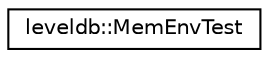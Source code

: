 digraph "Graphical Class Hierarchy"
{
  edge [fontname="Helvetica",fontsize="10",labelfontname="Helvetica",labelfontsize="10"];
  node [fontname="Helvetica",fontsize="10",shape=record];
  rankdir="LR";
  Node1 [label="leveldb::MemEnvTest",height=0.2,width=0.4,color="black", fillcolor="white", style="filled",URL="$classleveldb_1_1_mem_env_test.html"];
}
